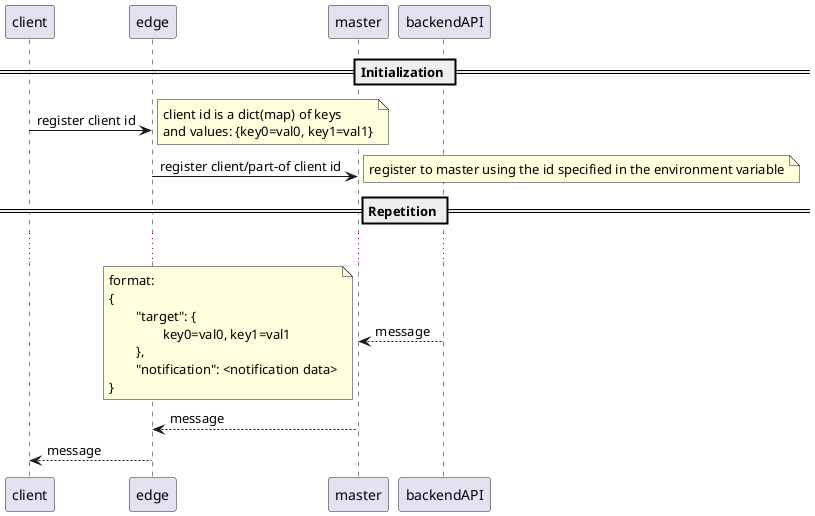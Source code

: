 @startuml
== Initialization ==
client -> edge: register client id
note right: client id is a dict(map) of keys\nand values: {key0=val0, key1=val1}
edge -> master: register client/part-of client id
note right: register to master using the id specified in the environment variable
== Repetition ==
...
backendAPI --> master: message
note left: format:\n{\n\t"target": {\n\t\tkey0=val0, key1=val1\n\t},\n\t"notification": <notification data>\n}
master --> edge: message
edge --> client: message
@enduml
